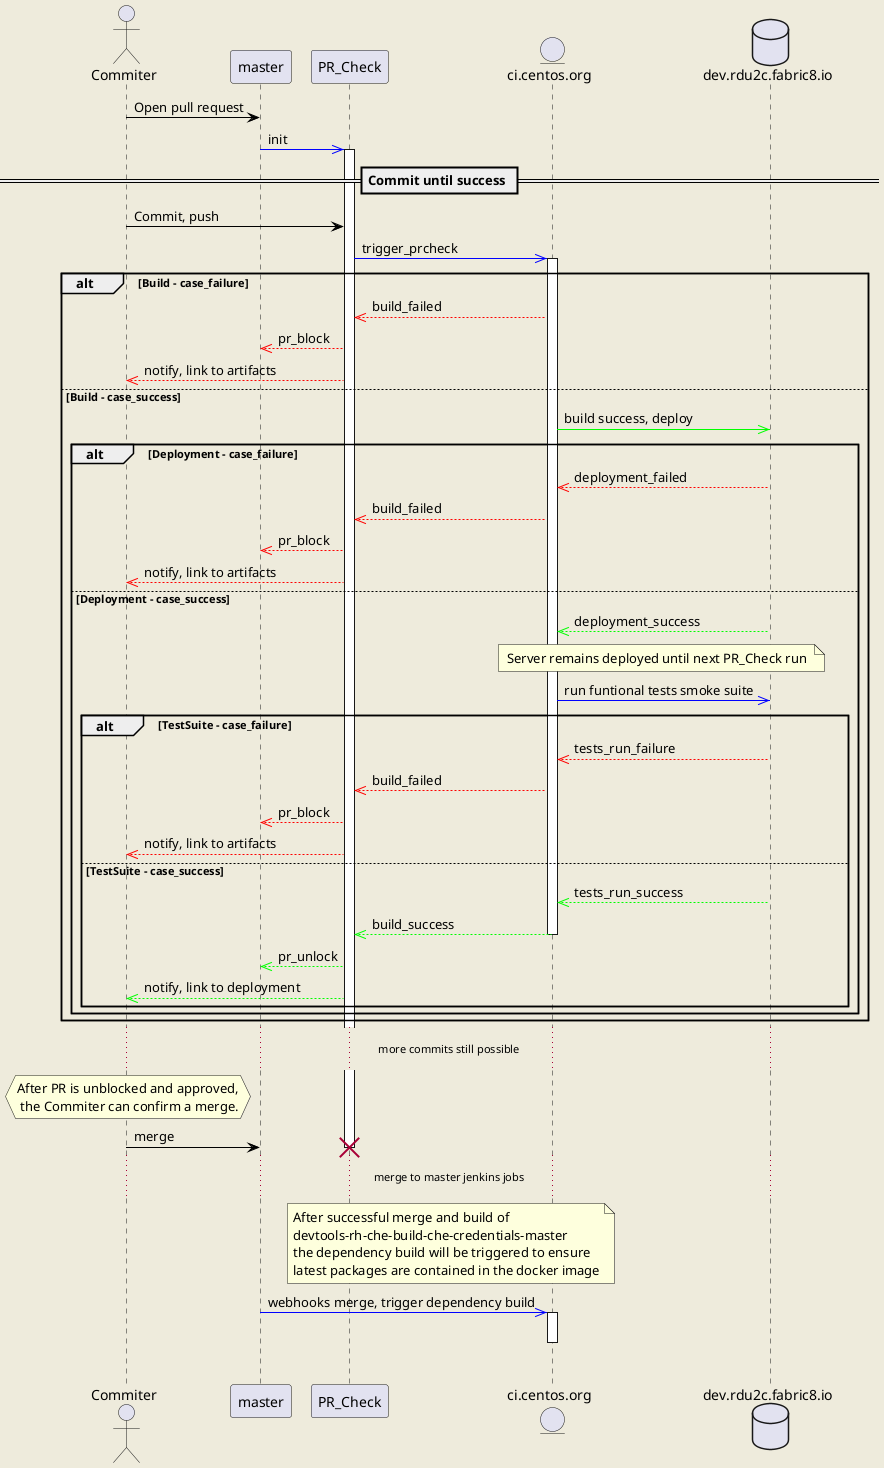 @startuml
'*** init ***
skinparam backgroundColor #EEEBDC
actor Commiter
participant master
participant PR_Check
entity ci.centos.org
database dev.rdu2c.fabric8.io
'=== **** ===

Commiter -[#000]> master : Open pull request
master -[#00F]>> PR_Check : init
activate PR_Check
== Commit until success ==
Commiter -[#000]> PR_Check : Commit, push
PR_Check -[#00F]>> ci.centos.org : trigger_prcheck
activate ci.centos.org
alt Build - case_failure
        PR_Check <<-[#F00]- ci.centos.org : build_failed
        master <<-[#F00]- PR_Check : pr_block
        Commiter <<-[#F00]- PR_Check : notify, link to artifacts
else Build - case_success
        ci.centos.org -[#0F0]>> dev.rdu2c.fabric8.io : build success, deploy
        alt Deployment - case_failure
                ci.centos.org <<-[#F00]- dev.rdu2c.fabric8.io : deployment_failed
                PR_Check <<-[#F00]- ci.centos.org : build_failed
                master <<-[#F00]- PR_Check : pr_block
                Commiter <<-[#F00]- PR_Check : notify, link to artifacts
        else Deployment - case_success
                ci.centos.org <<-[#0F0]- dev.rdu2c.fabric8.io : deployment_success
                note over ci.centos.org, dev.rdu2c.fabric8.io : Server remains deployed until next PR_Check run
                ci.centos.org -[#00F]>> dev.rdu2c.fabric8.io : run funtional tests smoke suite
                alt TestSuite - case_failure
                        ci.centos.org <<-[#F00]- dev.rdu2c.fabric8.io : tests_run_failure
                        PR_Check <<-[#F00]- ci.centos.org : build_failed
                        master <<-[#F00]- PR_Check : pr_block
                        Commiter <<-[#F00]- PR_Check : notify, link to artifacts
                else TestSuite - case_success
                        ci.centos.org <<-[#0F0]- dev.rdu2c.fabric8.io : tests_run_success
                        PR_Check <<-[#0F0]- ci.centos.org : build_success
                        deactivate ci.centos.org
                        master <<-[#0F0]- PR_Check : pr_unlock
                        Commiter <<-[#0F0]- PR_Check : notify, link to deployment
                end
        end
end
... more commits still possible ...
hnote over Commiter: After PR is unblocked and approved,\n the Commiter can confirm a merge.
Commiter -[#000]> master : merge
destroy PR_Check
... merge to master jenkins jobs ...
note over PR_Check, ci.centos.org
  After successful merge and build of
  devtools-rh-che-build-che-credentials-master
  the dependency build will be triggered to ensure
  latest packages are contained in the docker image
end note
master -[#00F]>> ci.centos.org : webhooks merge, trigger dependency build
activate ci.centos.org
|||
deactivate ci.centos.org
@enduml